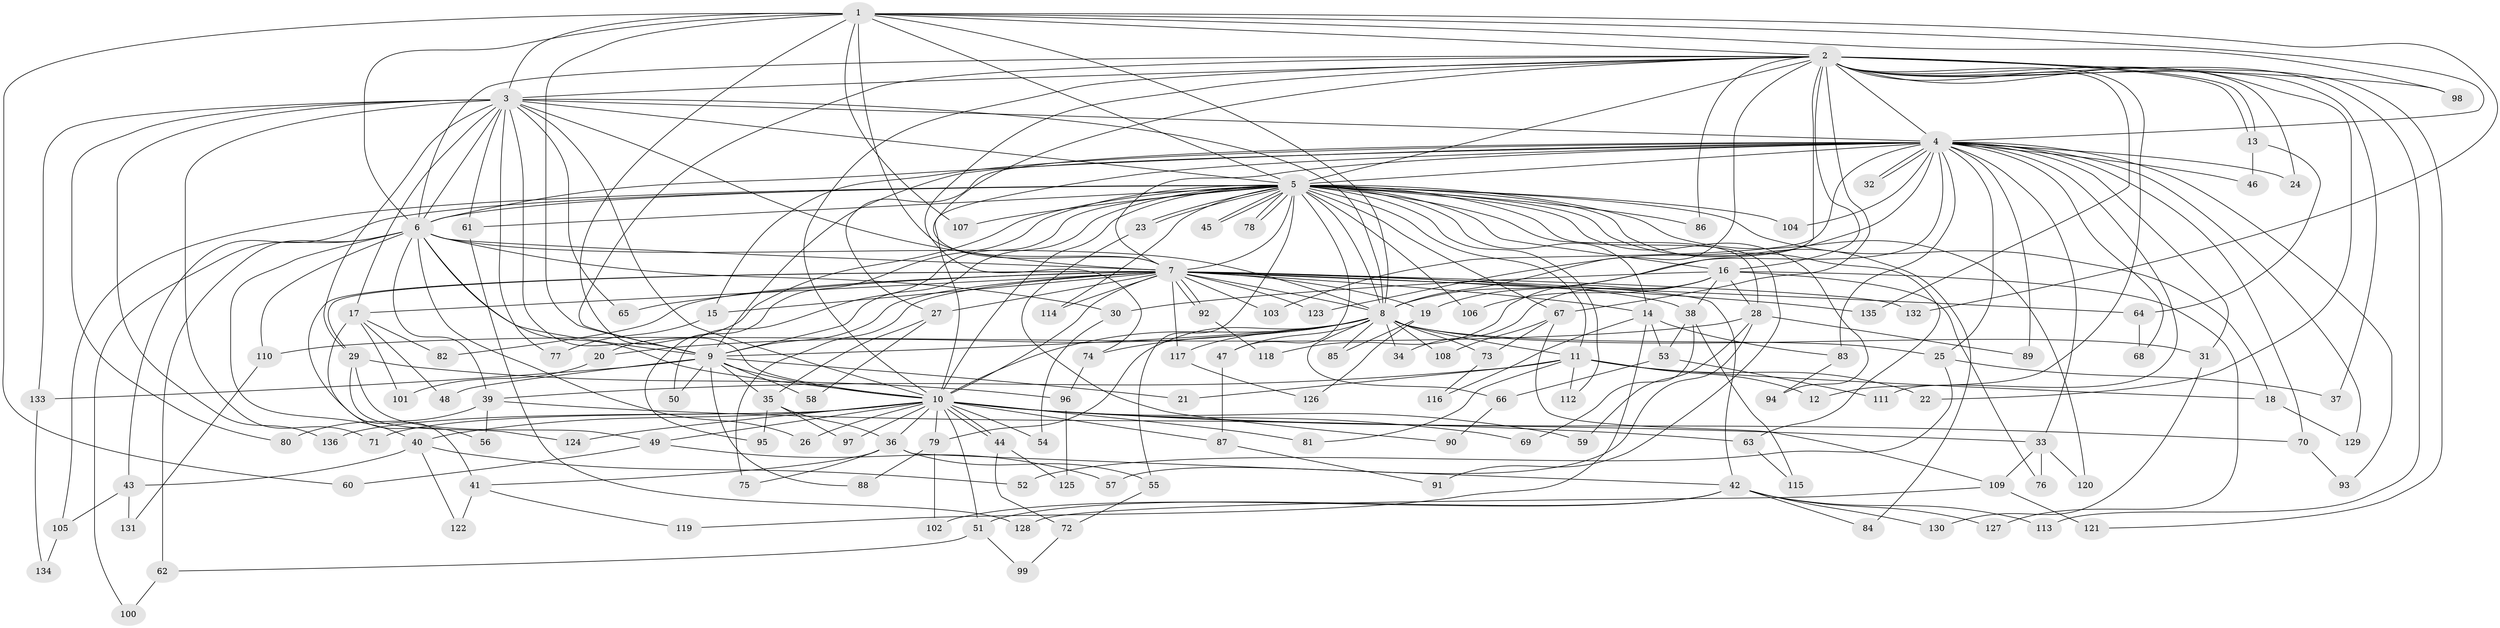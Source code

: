 // Generated by graph-tools (version 1.1) at 2025/25/03/09/25 03:25:49]
// undirected, 136 vertices, 297 edges
graph export_dot {
graph [start="1"]
  node [color=gray90,style=filled];
  1;
  2;
  3;
  4;
  5;
  6;
  7;
  8;
  9;
  10;
  11;
  12;
  13;
  14;
  15;
  16;
  17;
  18;
  19;
  20;
  21;
  22;
  23;
  24;
  25;
  26;
  27;
  28;
  29;
  30;
  31;
  32;
  33;
  34;
  35;
  36;
  37;
  38;
  39;
  40;
  41;
  42;
  43;
  44;
  45;
  46;
  47;
  48;
  49;
  50;
  51;
  52;
  53;
  54;
  55;
  56;
  57;
  58;
  59;
  60;
  61;
  62;
  63;
  64;
  65;
  66;
  67;
  68;
  69;
  70;
  71;
  72;
  73;
  74;
  75;
  76;
  77;
  78;
  79;
  80;
  81;
  82;
  83;
  84;
  85;
  86;
  87;
  88;
  89;
  90;
  91;
  92;
  93;
  94;
  95;
  96;
  97;
  98;
  99;
  100;
  101;
  102;
  103;
  104;
  105;
  106;
  107;
  108;
  109;
  110;
  111;
  112;
  113;
  114;
  115;
  116;
  117;
  118;
  119;
  120;
  121;
  122;
  123;
  124;
  125;
  126;
  127;
  128;
  129;
  130;
  131;
  132;
  133;
  134;
  135;
  136;
  1 -- 2;
  1 -- 3;
  1 -- 4;
  1 -- 5;
  1 -- 6;
  1 -- 7;
  1 -- 8;
  1 -- 9;
  1 -- 10;
  1 -- 60;
  1 -- 98;
  1 -- 107;
  1 -- 132;
  2 -- 3;
  2 -- 4;
  2 -- 5;
  2 -- 6;
  2 -- 7;
  2 -- 8;
  2 -- 9;
  2 -- 10;
  2 -- 12;
  2 -- 13;
  2 -- 13;
  2 -- 16;
  2 -- 19;
  2 -- 22;
  2 -- 24;
  2 -- 37;
  2 -- 67;
  2 -- 74;
  2 -- 86;
  2 -- 98;
  2 -- 113;
  2 -- 121;
  2 -- 135;
  3 -- 4;
  3 -- 5;
  3 -- 6;
  3 -- 7;
  3 -- 8;
  3 -- 9;
  3 -- 10;
  3 -- 17;
  3 -- 29;
  3 -- 61;
  3 -- 65;
  3 -- 71;
  3 -- 77;
  3 -- 80;
  3 -- 133;
  3 -- 136;
  4 -- 5;
  4 -- 6;
  4 -- 7;
  4 -- 8;
  4 -- 9;
  4 -- 10;
  4 -- 15;
  4 -- 24;
  4 -- 25;
  4 -- 27;
  4 -- 31;
  4 -- 32;
  4 -- 32;
  4 -- 33;
  4 -- 46;
  4 -- 68;
  4 -- 70;
  4 -- 83;
  4 -- 89;
  4 -- 93;
  4 -- 103;
  4 -- 104;
  4 -- 111;
  4 -- 123;
  4 -- 129;
  5 -- 6;
  5 -- 7;
  5 -- 8;
  5 -- 9;
  5 -- 10;
  5 -- 11;
  5 -- 14;
  5 -- 16;
  5 -- 18;
  5 -- 20;
  5 -- 23;
  5 -- 23;
  5 -- 28;
  5 -- 43;
  5 -- 45;
  5 -- 45;
  5 -- 47;
  5 -- 50;
  5 -- 55;
  5 -- 61;
  5 -- 63;
  5 -- 67;
  5 -- 78;
  5 -- 78;
  5 -- 84;
  5 -- 86;
  5 -- 91;
  5 -- 94;
  5 -- 95;
  5 -- 104;
  5 -- 105;
  5 -- 106;
  5 -- 107;
  5 -- 112;
  5 -- 114;
  5 -- 120;
  6 -- 7;
  6 -- 8;
  6 -- 9;
  6 -- 10;
  6 -- 26;
  6 -- 30;
  6 -- 39;
  6 -- 40;
  6 -- 62;
  6 -- 100;
  6 -- 110;
  7 -- 8;
  7 -- 9;
  7 -- 10;
  7 -- 14;
  7 -- 15;
  7 -- 17;
  7 -- 19;
  7 -- 27;
  7 -- 29;
  7 -- 38;
  7 -- 42;
  7 -- 56;
  7 -- 64;
  7 -- 65;
  7 -- 75;
  7 -- 82;
  7 -- 92;
  7 -- 92;
  7 -- 103;
  7 -- 114;
  7 -- 117;
  7 -- 123;
  7 -- 132;
  7 -- 135;
  8 -- 9;
  8 -- 10;
  8 -- 11;
  8 -- 20;
  8 -- 25;
  8 -- 31;
  8 -- 34;
  8 -- 47;
  8 -- 66;
  8 -- 73;
  8 -- 74;
  8 -- 79;
  8 -- 85;
  8 -- 108;
  8 -- 117;
  9 -- 10;
  9 -- 21;
  9 -- 35;
  9 -- 48;
  9 -- 50;
  9 -- 58;
  9 -- 88;
  9 -- 133;
  10 -- 26;
  10 -- 33;
  10 -- 36;
  10 -- 40;
  10 -- 44;
  10 -- 44;
  10 -- 49;
  10 -- 51;
  10 -- 54;
  10 -- 59;
  10 -- 69;
  10 -- 70;
  10 -- 71;
  10 -- 79;
  10 -- 81;
  10 -- 87;
  10 -- 97;
  10 -- 124;
  10 -- 136;
  11 -- 12;
  11 -- 18;
  11 -- 21;
  11 -- 22;
  11 -- 39;
  11 -- 81;
  11 -- 112;
  13 -- 46;
  13 -- 64;
  14 -- 53;
  14 -- 83;
  14 -- 116;
  14 -- 119;
  15 -- 77;
  16 -- 28;
  16 -- 30;
  16 -- 34;
  16 -- 38;
  16 -- 76;
  16 -- 106;
  16 -- 118;
  16 -- 127;
  17 -- 41;
  17 -- 48;
  17 -- 82;
  17 -- 101;
  18 -- 129;
  19 -- 85;
  19 -- 126;
  20 -- 101;
  23 -- 90;
  25 -- 37;
  25 -- 52;
  27 -- 35;
  27 -- 58;
  28 -- 57;
  28 -- 59;
  28 -- 89;
  28 -- 110;
  29 -- 49;
  29 -- 96;
  29 -- 124;
  30 -- 54;
  31 -- 130;
  33 -- 76;
  33 -- 109;
  33 -- 120;
  35 -- 36;
  35 -- 95;
  35 -- 97;
  36 -- 41;
  36 -- 42;
  36 -- 55;
  36 -- 75;
  38 -- 53;
  38 -- 69;
  38 -- 115;
  39 -- 56;
  39 -- 63;
  39 -- 80;
  40 -- 43;
  40 -- 52;
  40 -- 122;
  41 -- 119;
  41 -- 122;
  42 -- 51;
  42 -- 84;
  42 -- 102;
  42 -- 113;
  42 -- 127;
  42 -- 130;
  43 -- 105;
  43 -- 131;
  44 -- 72;
  44 -- 125;
  47 -- 87;
  49 -- 57;
  49 -- 60;
  51 -- 62;
  51 -- 99;
  53 -- 66;
  53 -- 111;
  55 -- 72;
  61 -- 128;
  62 -- 100;
  63 -- 115;
  64 -- 68;
  66 -- 90;
  67 -- 73;
  67 -- 108;
  67 -- 109;
  70 -- 93;
  72 -- 99;
  73 -- 116;
  74 -- 96;
  79 -- 88;
  79 -- 102;
  83 -- 94;
  87 -- 91;
  92 -- 118;
  96 -- 125;
  105 -- 134;
  109 -- 121;
  109 -- 128;
  110 -- 131;
  117 -- 126;
  133 -- 134;
}
